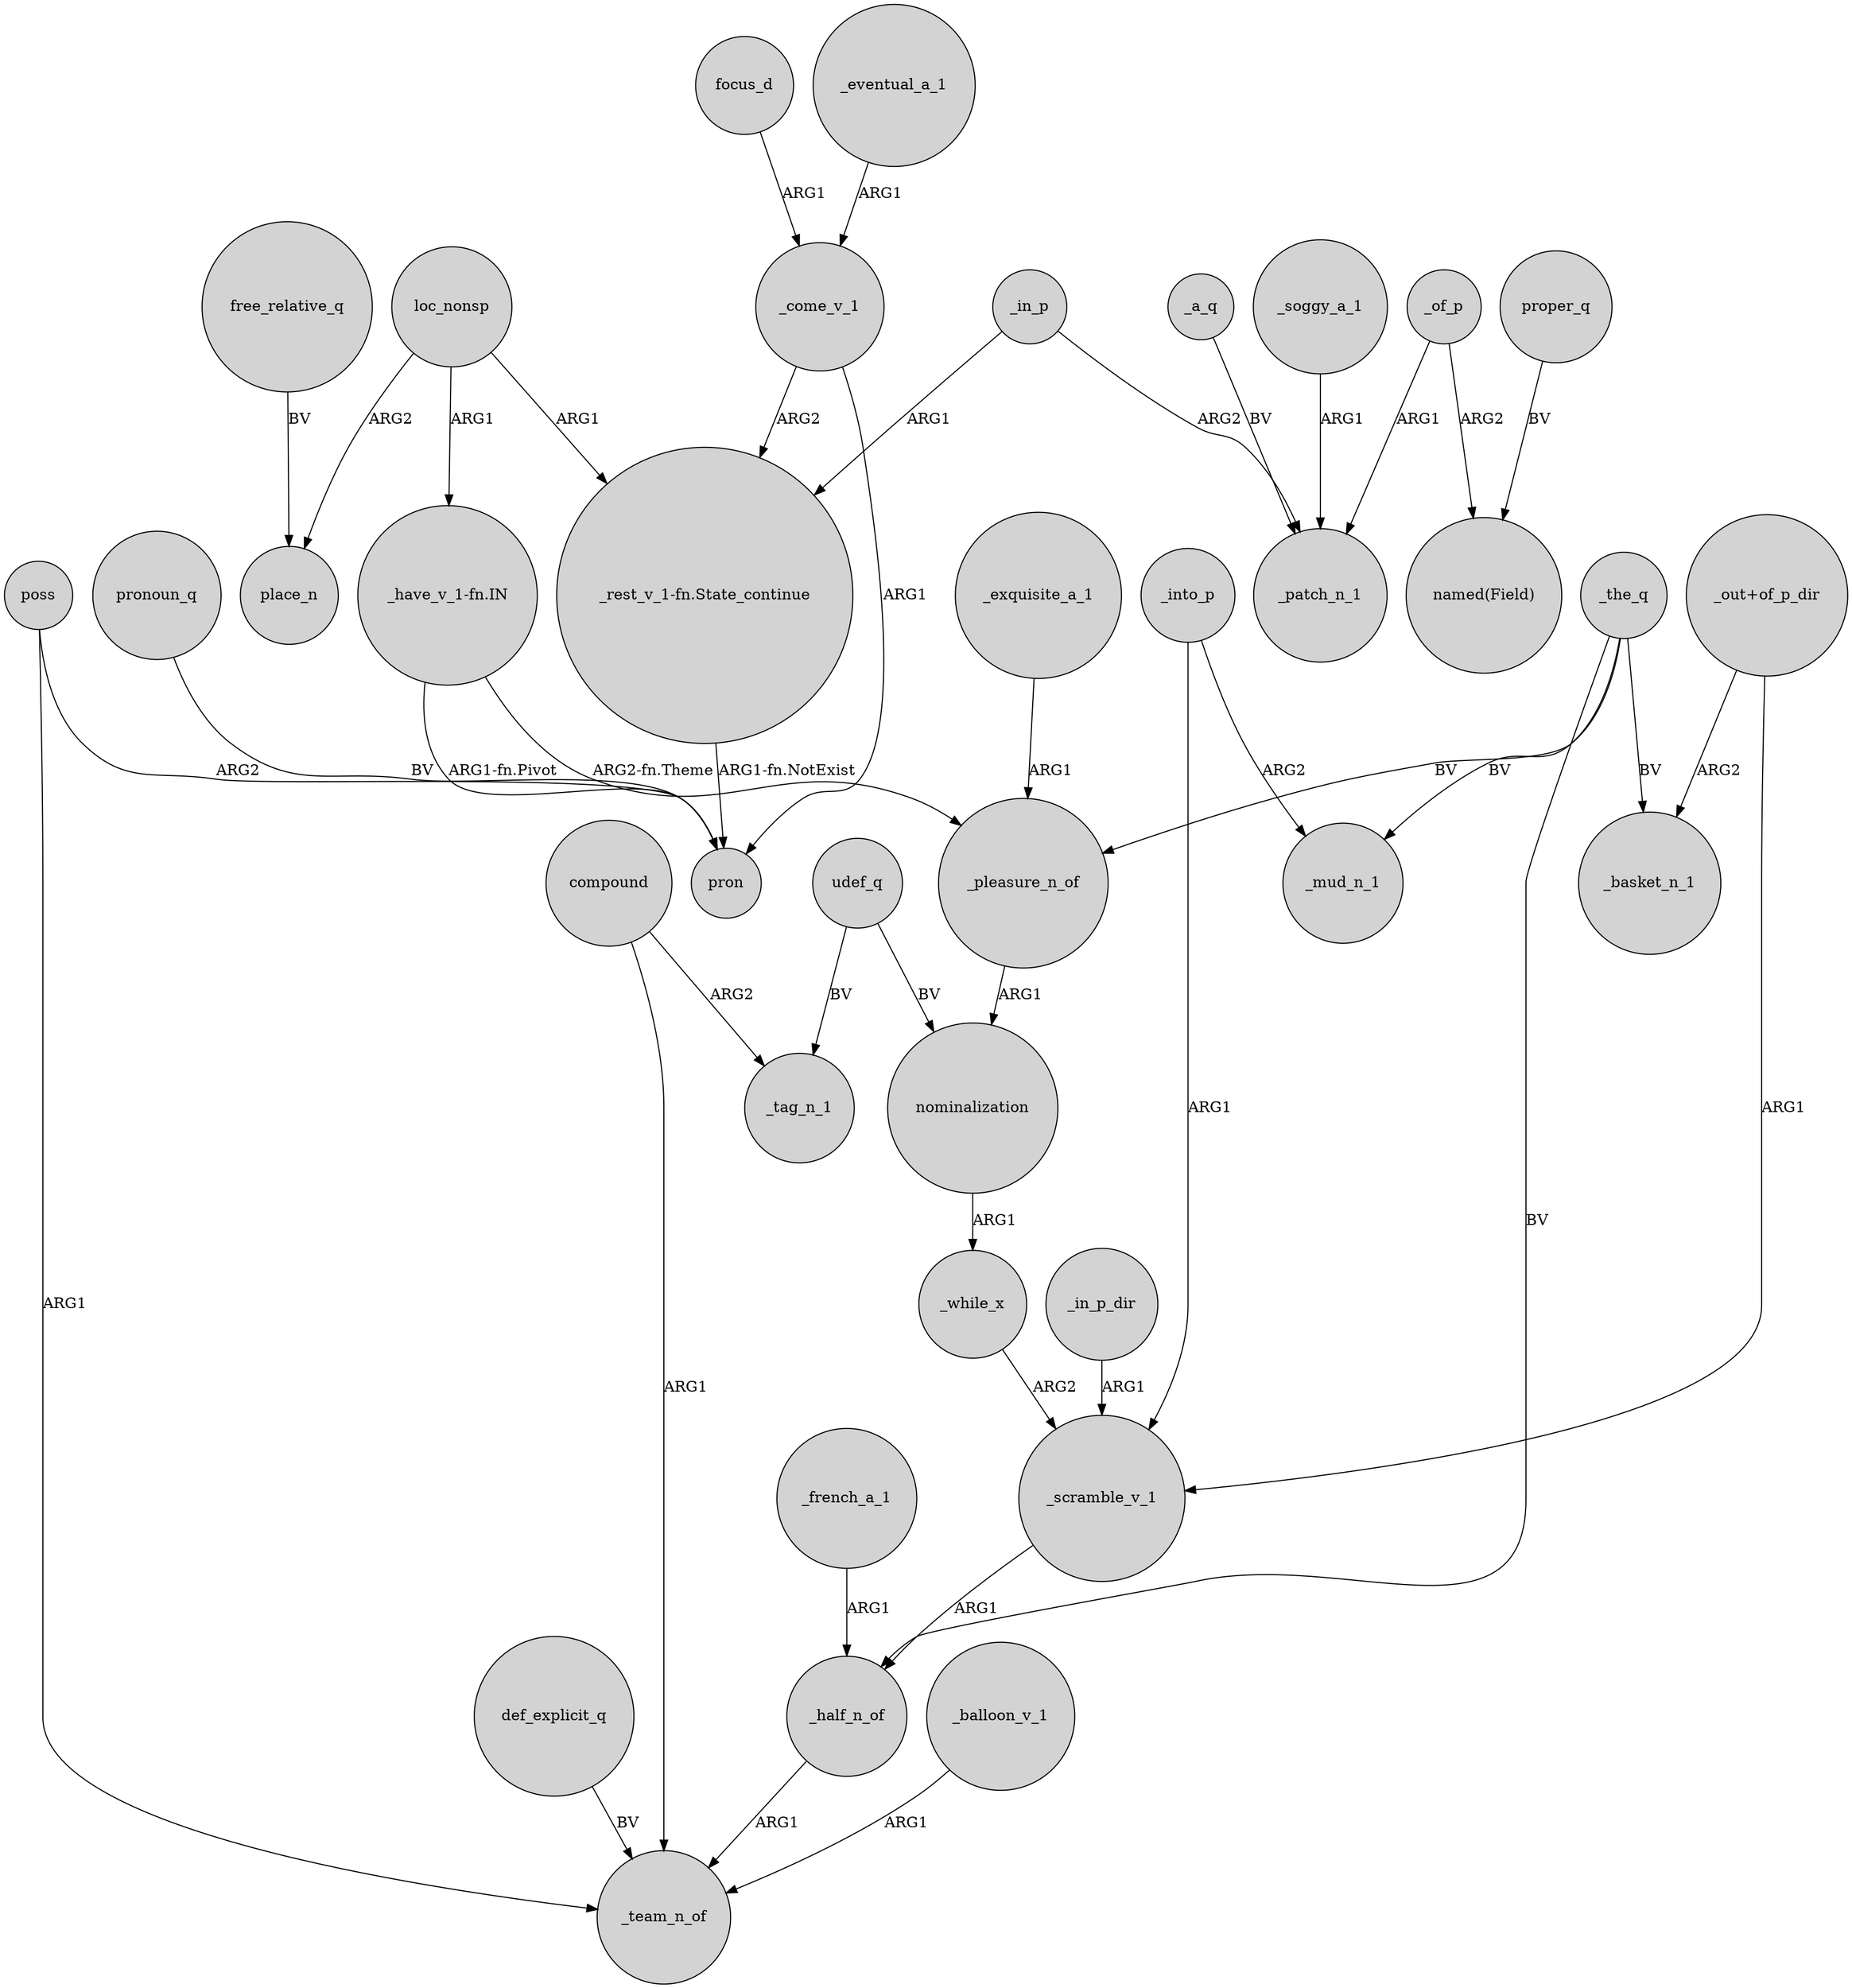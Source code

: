 digraph {
	node [shape=circle style=filled]
	compound -> _team_n_of [label=ARG1]
	_the_q -> _basket_n_1 [label=BV]
	def_explicit_q -> _team_n_of [label=BV]
	poss -> pron [label=ARG2]
	_soggy_a_1 -> _patch_n_1 [label=ARG1]
	_of_p -> _patch_n_1 [label=ARG1]
	focus_d -> _come_v_1 [label=ARG1]
	_french_a_1 -> _half_n_of [label=ARG1]
	_pleasure_n_of -> nominalization [label=ARG1]
	_into_p -> _mud_n_1 [label=ARG2]
	_the_q -> _mud_n_1 [label=BV]
	poss -> _team_n_of [label=ARG1]
	"_have_v_1-fn.IN" -> _pleasure_n_of [label="ARG2-fn.Theme"]
	loc_nonsp -> "_rest_v_1-fn.State_continue" [label=ARG1]
	_the_q -> _pleasure_n_of [label=BV]
	compound -> _tag_n_1 [label=ARG2]
	"_have_v_1-fn.IN" -> pron [label="ARG1-fn.Pivot"]
	udef_q -> _tag_n_1 [label=BV]
	"_out+of_p_dir" -> _scramble_v_1 [label=ARG1]
	nominalization -> _while_x [label=ARG1]
	_balloon_v_1 -> _team_n_of [label=ARG1]
	pronoun_q -> pron [label=BV]
	_come_v_1 -> pron [label=ARG1]
	"_rest_v_1-fn.State_continue" -> pron [label="ARG1-fn.NotExist"]
	proper_q -> "named(Field)" [label=BV]
	"_out+of_p_dir" -> _basket_n_1 [label=ARG2]
	_eventual_a_1 -> _come_v_1 [label=ARG1]
	_a_q -> _patch_n_1 [label=BV]
	_exquisite_a_1 -> _pleasure_n_of [label=ARG1]
	_half_n_of -> _team_n_of [label=ARG1]
	udef_q -> nominalization [label=BV]
	_into_p -> _scramble_v_1 [label=ARG1]
	_come_v_1 -> "_rest_v_1-fn.State_continue" [label=ARG2]
	_scramble_v_1 -> _half_n_of [label=ARG1]
	loc_nonsp -> place_n [label=ARG2]
	_while_x -> _scramble_v_1 [label=ARG2]
	_the_q -> _half_n_of [label=BV]
	free_relative_q -> place_n [label=BV]
	_in_p -> _patch_n_1 [label=ARG2]
	_in_p -> "_rest_v_1-fn.State_continue" [label=ARG1]
	_of_p -> "named(Field)" [label=ARG2]
	loc_nonsp -> "_have_v_1-fn.IN" [label=ARG1]
	_in_p_dir -> _scramble_v_1 [label=ARG1]
}
